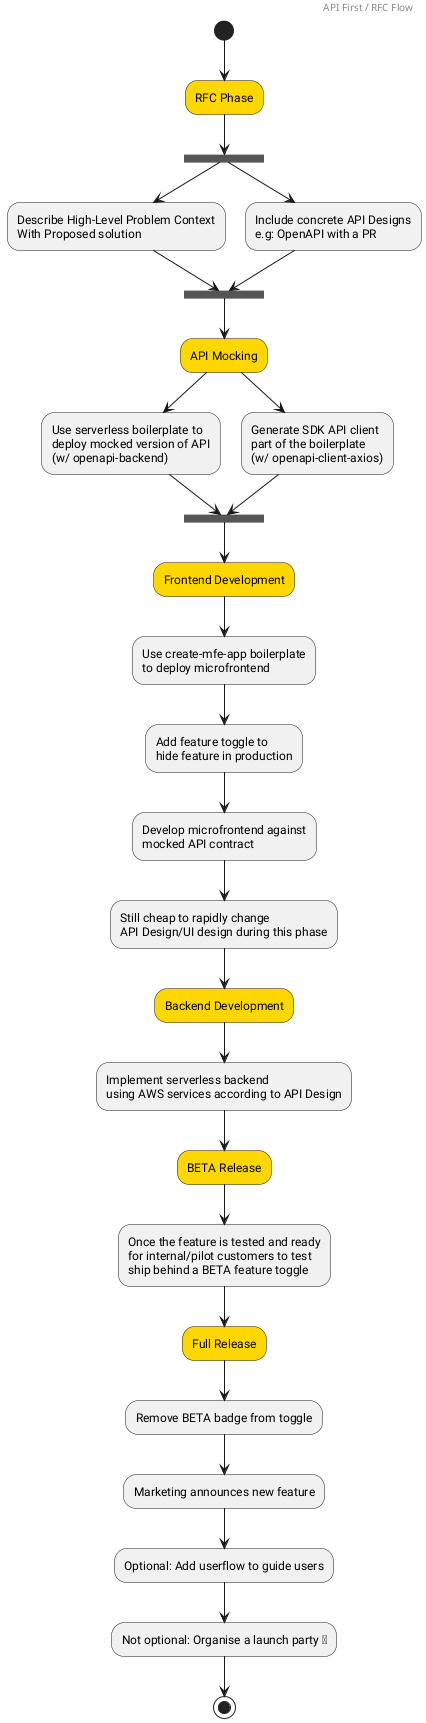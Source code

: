 @startuml
header API First / RFC Flow

skinparam activity {
  BackgroundColor<< PHASE >> gold
  FontName Roboto
}

(*) --> "RFC Phase" << PHASE >>
--> ===RFC===
===RFC=== -->Describe High-Level Problem Context\nWith Proposed solution
--> ===MOCK===

===RFC=== -->Include concrete API Designs\ne.g: OpenAPI with a PR
--> ===MOCK===

===MOCK===-->"API Mocking" << PHASE >>

-->Use serverless boilerplate to\ndeploy mocked version of API\n(w/ openapi-backend)
--> ===FE===
"API Mocking"-->Generate SDK API client\npart of the boilerplate\n(w/ openapi-client-axios)
-->===FE===
-->"Frontend Development" << PHASE >>

"Frontend Development"-->Use create-mfe-app boilerplate\nto deploy microfrontend
-->"Add feature toggle to\nhide feature in production"
-->Develop microfrontend against\nmocked API contract
-->Still cheap to rapidly change\nAPI Design/UI design during this phase
-->"Backend Development" << PHASE >>
-->Implement serverless backend\nusing AWS services according to API Design

-->BETA Release << PHASE >>
-->Once the feature is tested and ready\nfor internal/pilot customers to test\nship behind a BETA feature toggle
-->Full Release << PHASE >>
-->Remove BETA badge from toggle
-->Marketing announces new feature
-->Optional: Add userflow to guide users
-->Not optional: Organise a launch party 🎉
--> (*)
@enduml
